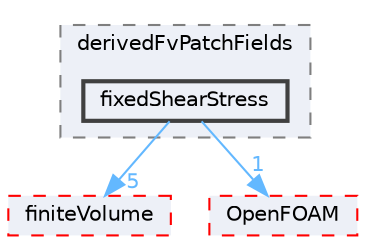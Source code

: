 digraph "src/TurbulenceModels/turbulenceModels/derivedFvPatchFields/fixedShearStress"
{
 // LATEX_PDF_SIZE
  bgcolor="transparent";
  edge [fontname=Helvetica,fontsize=10,labelfontname=Helvetica,labelfontsize=10];
  node [fontname=Helvetica,fontsize=10,shape=box,height=0.2,width=0.4];
  compound=true
  subgraph clusterdir_ab48cf420a2a4dfbebb9277cfff14058 {
    graph [ bgcolor="#edf0f7", pencolor="grey50", label="derivedFvPatchFields", fontname=Helvetica,fontsize=10 style="filled,dashed", URL="dir_ab48cf420a2a4dfbebb9277cfff14058.html",tooltip=""]
  dir_2d4fb16438cf279035fb4b12d914db32 [label="fixedShearStress", fillcolor="#edf0f7", color="grey25", style="filled,bold", URL="dir_2d4fb16438cf279035fb4b12d914db32.html",tooltip=""];
  }
  dir_9bd15774b555cf7259a6fa18f99fe99b [label="finiteVolume", fillcolor="#edf0f7", color="red", style="filled,dashed", URL="dir_9bd15774b555cf7259a6fa18f99fe99b.html",tooltip=""];
  dir_c5473ff19b20e6ec4dfe5c310b3778a8 [label="OpenFOAM", fillcolor="#edf0f7", color="red", style="filled,dashed", URL="dir_c5473ff19b20e6ec4dfe5c310b3778a8.html",tooltip=""];
  dir_2d4fb16438cf279035fb4b12d914db32->dir_9bd15774b555cf7259a6fa18f99fe99b [headlabel="5", labeldistance=1.5 headhref="dir_001419_001387.html" href="dir_001419_001387.html" color="steelblue1" fontcolor="steelblue1"];
  dir_2d4fb16438cf279035fb4b12d914db32->dir_c5473ff19b20e6ec4dfe5c310b3778a8 [headlabel="1", labeldistance=1.5 headhref="dir_001419_002695.html" href="dir_001419_002695.html" color="steelblue1" fontcolor="steelblue1"];
}
